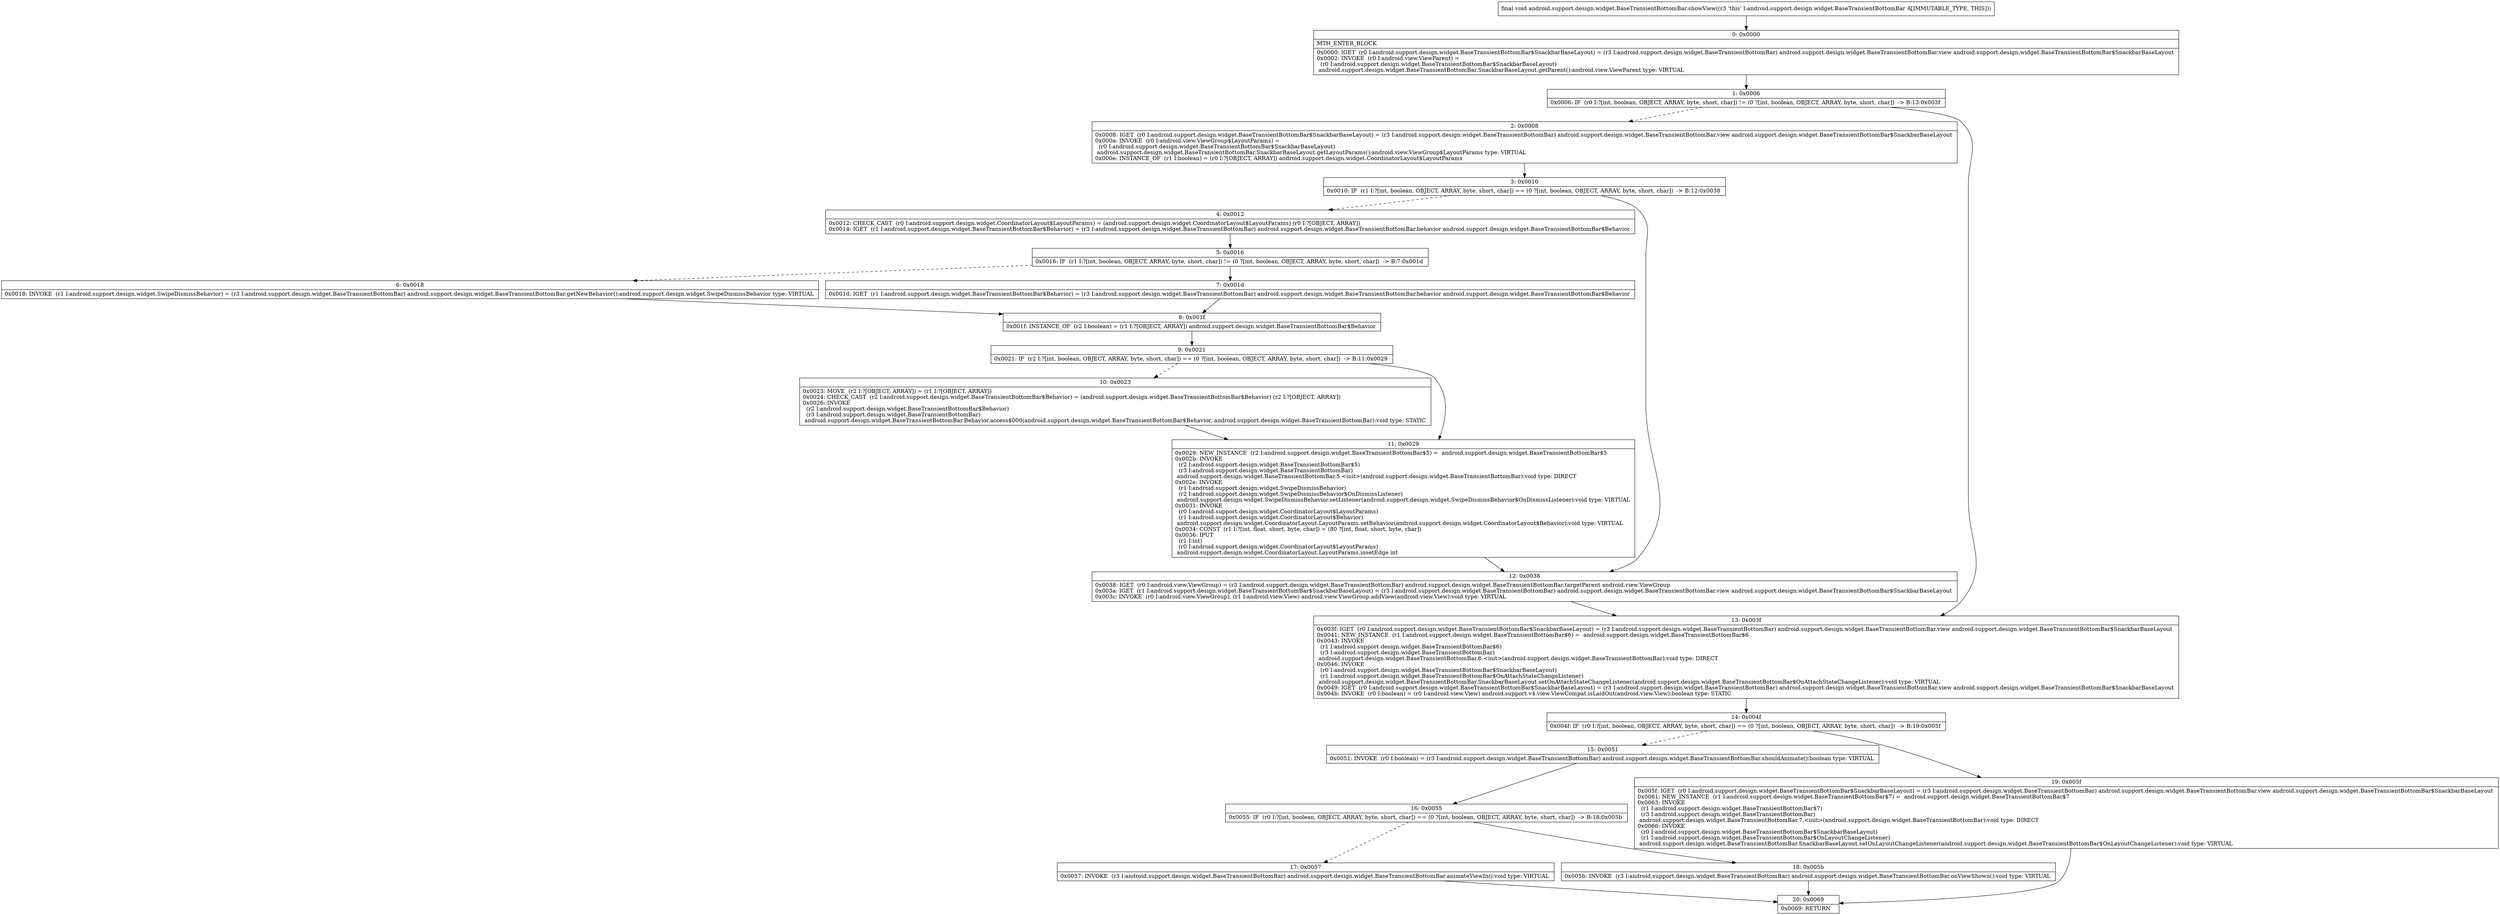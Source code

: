 digraph "CFG forandroid.support.design.widget.BaseTransientBottomBar.showView()V" {
Node_0 [shape=record,label="{0\:\ 0x0000|MTH_ENTER_BLOCK\l|0x0000: IGET  (r0 I:android.support.design.widget.BaseTransientBottomBar$SnackbarBaseLayout) = (r3 I:android.support.design.widget.BaseTransientBottomBar) android.support.design.widget.BaseTransientBottomBar.view android.support.design.widget.BaseTransientBottomBar$SnackbarBaseLayout \l0x0002: INVOKE  (r0 I:android.view.ViewParent) = \l  (r0 I:android.support.design.widget.BaseTransientBottomBar$SnackbarBaseLayout)\l android.support.design.widget.BaseTransientBottomBar.SnackbarBaseLayout.getParent():android.view.ViewParent type: VIRTUAL \l}"];
Node_1 [shape=record,label="{1\:\ 0x0006|0x0006: IF  (r0 I:?[int, boolean, OBJECT, ARRAY, byte, short, char]) != (0 ?[int, boolean, OBJECT, ARRAY, byte, short, char])  \-\> B:13:0x003f \l}"];
Node_2 [shape=record,label="{2\:\ 0x0008|0x0008: IGET  (r0 I:android.support.design.widget.BaseTransientBottomBar$SnackbarBaseLayout) = (r3 I:android.support.design.widget.BaseTransientBottomBar) android.support.design.widget.BaseTransientBottomBar.view android.support.design.widget.BaseTransientBottomBar$SnackbarBaseLayout \l0x000a: INVOKE  (r0 I:android.view.ViewGroup$LayoutParams) = \l  (r0 I:android.support.design.widget.BaseTransientBottomBar$SnackbarBaseLayout)\l android.support.design.widget.BaseTransientBottomBar.SnackbarBaseLayout.getLayoutParams():android.view.ViewGroup$LayoutParams type: VIRTUAL \l0x000e: INSTANCE_OF  (r1 I:boolean) = (r0 I:?[OBJECT, ARRAY]) android.support.design.widget.CoordinatorLayout$LayoutParams \l}"];
Node_3 [shape=record,label="{3\:\ 0x0010|0x0010: IF  (r1 I:?[int, boolean, OBJECT, ARRAY, byte, short, char]) == (0 ?[int, boolean, OBJECT, ARRAY, byte, short, char])  \-\> B:12:0x0038 \l}"];
Node_4 [shape=record,label="{4\:\ 0x0012|0x0012: CHECK_CAST  (r0 I:android.support.design.widget.CoordinatorLayout$LayoutParams) = (android.support.design.widget.CoordinatorLayout$LayoutParams) (r0 I:?[OBJECT, ARRAY]) \l0x0014: IGET  (r1 I:android.support.design.widget.BaseTransientBottomBar$Behavior) = (r3 I:android.support.design.widget.BaseTransientBottomBar) android.support.design.widget.BaseTransientBottomBar.behavior android.support.design.widget.BaseTransientBottomBar$Behavior \l}"];
Node_5 [shape=record,label="{5\:\ 0x0016|0x0016: IF  (r1 I:?[int, boolean, OBJECT, ARRAY, byte, short, char]) != (0 ?[int, boolean, OBJECT, ARRAY, byte, short, char])  \-\> B:7:0x001d \l}"];
Node_6 [shape=record,label="{6\:\ 0x0018|0x0018: INVOKE  (r1 I:android.support.design.widget.SwipeDismissBehavior) = (r3 I:android.support.design.widget.BaseTransientBottomBar) android.support.design.widget.BaseTransientBottomBar.getNewBehavior():android.support.design.widget.SwipeDismissBehavior type: VIRTUAL \l}"];
Node_7 [shape=record,label="{7\:\ 0x001d|0x001d: IGET  (r1 I:android.support.design.widget.BaseTransientBottomBar$Behavior) = (r3 I:android.support.design.widget.BaseTransientBottomBar) android.support.design.widget.BaseTransientBottomBar.behavior android.support.design.widget.BaseTransientBottomBar$Behavior \l}"];
Node_8 [shape=record,label="{8\:\ 0x001f|0x001f: INSTANCE_OF  (r2 I:boolean) = (r1 I:?[OBJECT, ARRAY]) android.support.design.widget.BaseTransientBottomBar$Behavior \l}"];
Node_9 [shape=record,label="{9\:\ 0x0021|0x0021: IF  (r2 I:?[int, boolean, OBJECT, ARRAY, byte, short, char]) == (0 ?[int, boolean, OBJECT, ARRAY, byte, short, char])  \-\> B:11:0x0029 \l}"];
Node_10 [shape=record,label="{10\:\ 0x0023|0x0023: MOVE  (r2 I:?[OBJECT, ARRAY]) = (r1 I:?[OBJECT, ARRAY]) \l0x0024: CHECK_CAST  (r2 I:android.support.design.widget.BaseTransientBottomBar$Behavior) = (android.support.design.widget.BaseTransientBottomBar$Behavior) (r2 I:?[OBJECT, ARRAY]) \l0x0026: INVOKE  \l  (r2 I:android.support.design.widget.BaseTransientBottomBar$Behavior)\l  (r3 I:android.support.design.widget.BaseTransientBottomBar)\l android.support.design.widget.BaseTransientBottomBar.Behavior.access$000(android.support.design.widget.BaseTransientBottomBar$Behavior, android.support.design.widget.BaseTransientBottomBar):void type: STATIC \l}"];
Node_11 [shape=record,label="{11\:\ 0x0029|0x0029: NEW_INSTANCE  (r2 I:android.support.design.widget.BaseTransientBottomBar$5) =  android.support.design.widget.BaseTransientBottomBar$5 \l0x002b: INVOKE  \l  (r2 I:android.support.design.widget.BaseTransientBottomBar$5)\l  (r3 I:android.support.design.widget.BaseTransientBottomBar)\l android.support.design.widget.BaseTransientBottomBar.5.\<init\>(android.support.design.widget.BaseTransientBottomBar):void type: DIRECT \l0x002e: INVOKE  \l  (r1 I:android.support.design.widget.SwipeDismissBehavior)\l  (r2 I:android.support.design.widget.SwipeDismissBehavior$OnDismissListener)\l android.support.design.widget.SwipeDismissBehavior.setListener(android.support.design.widget.SwipeDismissBehavior$OnDismissListener):void type: VIRTUAL \l0x0031: INVOKE  \l  (r0 I:android.support.design.widget.CoordinatorLayout$LayoutParams)\l  (r1 I:android.support.design.widget.CoordinatorLayout$Behavior)\l android.support.design.widget.CoordinatorLayout.LayoutParams.setBehavior(android.support.design.widget.CoordinatorLayout$Behavior):void type: VIRTUAL \l0x0034: CONST  (r1 I:?[int, float, short, byte, char]) = (80 ?[int, float, short, byte, char]) \l0x0036: IPUT  \l  (r1 I:int)\l  (r0 I:android.support.design.widget.CoordinatorLayout$LayoutParams)\l android.support.design.widget.CoordinatorLayout.LayoutParams.insetEdge int \l}"];
Node_12 [shape=record,label="{12\:\ 0x0038|0x0038: IGET  (r0 I:android.view.ViewGroup) = (r3 I:android.support.design.widget.BaseTransientBottomBar) android.support.design.widget.BaseTransientBottomBar.targetParent android.view.ViewGroup \l0x003a: IGET  (r1 I:android.support.design.widget.BaseTransientBottomBar$SnackbarBaseLayout) = (r3 I:android.support.design.widget.BaseTransientBottomBar) android.support.design.widget.BaseTransientBottomBar.view android.support.design.widget.BaseTransientBottomBar$SnackbarBaseLayout \l0x003c: INVOKE  (r0 I:android.view.ViewGroup), (r1 I:android.view.View) android.view.ViewGroup.addView(android.view.View):void type: VIRTUAL \l}"];
Node_13 [shape=record,label="{13\:\ 0x003f|0x003f: IGET  (r0 I:android.support.design.widget.BaseTransientBottomBar$SnackbarBaseLayout) = (r3 I:android.support.design.widget.BaseTransientBottomBar) android.support.design.widget.BaseTransientBottomBar.view android.support.design.widget.BaseTransientBottomBar$SnackbarBaseLayout \l0x0041: NEW_INSTANCE  (r1 I:android.support.design.widget.BaseTransientBottomBar$6) =  android.support.design.widget.BaseTransientBottomBar$6 \l0x0043: INVOKE  \l  (r1 I:android.support.design.widget.BaseTransientBottomBar$6)\l  (r3 I:android.support.design.widget.BaseTransientBottomBar)\l android.support.design.widget.BaseTransientBottomBar.6.\<init\>(android.support.design.widget.BaseTransientBottomBar):void type: DIRECT \l0x0046: INVOKE  \l  (r0 I:android.support.design.widget.BaseTransientBottomBar$SnackbarBaseLayout)\l  (r1 I:android.support.design.widget.BaseTransientBottomBar$OnAttachStateChangeListener)\l android.support.design.widget.BaseTransientBottomBar.SnackbarBaseLayout.setOnAttachStateChangeListener(android.support.design.widget.BaseTransientBottomBar$OnAttachStateChangeListener):void type: VIRTUAL \l0x0049: IGET  (r0 I:android.support.design.widget.BaseTransientBottomBar$SnackbarBaseLayout) = (r3 I:android.support.design.widget.BaseTransientBottomBar) android.support.design.widget.BaseTransientBottomBar.view android.support.design.widget.BaseTransientBottomBar$SnackbarBaseLayout \l0x004b: INVOKE  (r0 I:boolean) = (r0 I:android.view.View) android.support.v4.view.ViewCompat.isLaidOut(android.view.View):boolean type: STATIC \l}"];
Node_14 [shape=record,label="{14\:\ 0x004f|0x004f: IF  (r0 I:?[int, boolean, OBJECT, ARRAY, byte, short, char]) == (0 ?[int, boolean, OBJECT, ARRAY, byte, short, char])  \-\> B:19:0x005f \l}"];
Node_15 [shape=record,label="{15\:\ 0x0051|0x0051: INVOKE  (r0 I:boolean) = (r3 I:android.support.design.widget.BaseTransientBottomBar) android.support.design.widget.BaseTransientBottomBar.shouldAnimate():boolean type: VIRTUAL \l}"];
Node_16 [shape=record,label="{16\:\ 0x0055|0x0055: IF  (r0 I:?[int, boolean, OBJECT, ARRAY, byte, short, char]) == (0 ?[int, boolean, OBJECT, ARRAY, byte, short, char])  \-\> B:18:0x005b \l}"];
Node_17 [shape=record,label="{17\:\ 0x0057|0x0057: INVOKE  (r3 I:android.support.design.widget.BaseTransientBottomBar) android.support.design.widget.BaseTransientBottomBar.animateViewIn():void type: VIRTUAL \l}"];
Node_18 [shape=record,label="{18\:\ 0x005b|0x005b: INVOKE  (r3 I:android.support.design.widget.BaseTransientBottomBar) android.support.design.widget.BaseTransientBottomBar.onViewShown():void type: VIRTUAL \l}"];
Node_19 [shape=record,label="{19\:\ 0x005f|0x005f: IGET  (r0 I:android.support.design.widget.BaseTransientBottomBar$SnackbarBaseLayout) = (r3 I:android.support.design.widget.BaseTransientBottomBar) android.support.design.widget.BaseTransientBottomBar.view android.support.design.widget.BaseTransientBottomBar$SnackbarBaseLayout \l0x0061: NEW_INSTANCE  (r1 I:android.support.design.widget.BaseTransientBottomBar$7) =  android.support.design.widget.BaseTransientBottomBar$7 \l0x0063: INVOKE  \l  (r1 I:android.support.design.widget.BaseTransientBottomBar$7)\l  (r3 I:android.support.design.widget.BaseTransientBottomBar)\l android.support.design.widget.BaseTransientBottomBar.7.\<init\>(android.support.design.widget.BaseTransientBottomBar):void type: DIRECT \l0x0066: INVOKE  \l  (r0 I:android.support.design.widget.BaseTransientBottomBar$SnackbarBaseLayout)\l  (r1 I:android.support.design.widget.BaseTransientBottomBar$OnLayoutChangeListener)\l android.support.design.widget.BaseTransientBottomBar.SnackbarBaseLayout.setOnLayoutChangeListener(android.support.design.widget.BaseTransientBottomBar$OnLayoutChangeListener):void type: VIRTUAL \l}"];
Node_20 [shape=record,label="{20\:\ 0x0069|0x0069: RETURN   \l}"];
MethodNode[shape=record,label="{final void android.support.design.widget.BaseTransientBottomBar.showView((r3 'this' I:android.support.design.widget.BaseTransientBottomBar A[IMMUTABLE_TYPE, THIS])) }"];
MethodNode -> Node_0;
Node_0 -> Node_1;
Node_1 -> Node_2[style=dashed];
Node_1 -> Node_13;
Node_2 -> Node_3;
Node_3 -> Node_4[style=dashed];
Node_3 -> Node_12;
Node_4 -> Node_5;
Node_5 -> Node_6[style=dashed];
Node_5 -> Node_7;
Node_6 -> Node_8;
Node_7 -> Node_8;
Node_8 -> Node_9;
Node_9 -> Node_10[style=dashed];
Node_9 -> Node_11;
Node_10 -> Node_11;
Node_11 -> Node_12;
Node_12 -> Node_13;
Node_13 -> Node_14;
Node_14 -> Node_15[style=dashed];
Node_14 -> Node_19;
Node_15 -> Node_16;
Node_16 -> Node_17[style=dashed];
Node_16 -> Node_18;
Node_17 -> Node_20;
Node_18 -> Node_20;
Node_19 -> Node_20;
}

